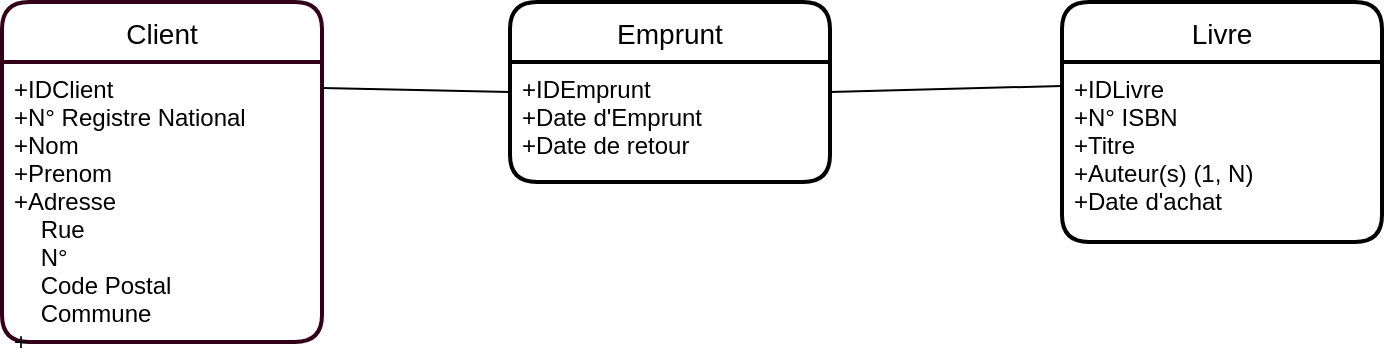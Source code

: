 <mxfile version="20.0.4" type="github">
  <diagram id="wohqRqslY9D6qwSOjgyv" name="Page-1">
    <mxGraphModel dx="1022" dy="675" grid="1" gridSize="10" guides="1" tooltips="1" connect="1" arrows="1" fold="1" page="1" pageScale="1" pageWidth="827" pageHeight="1169" math="0" shadow="0">
      <root>
        <mxCell id="0" />
        <mxCell id="1" parent="0" />
        <mxCell id="qWP8OIBlVVFz76tAWkAY-6" value="Client" style="swimlane;childLayout=stackLayout;horizontal=1;startSize=30;horizontalStack=0;rounded=1;fontSize=14;fontStyle=0;strokeWidth=2;resizeParent=0;resizeLast=1;shadow=0;dashed=0;align=center;strokeColor=#33001A;" vertex="1" parent="1">
          <mxGeometry x="80" y="220" width="160" height="170" as="geometry" />
        </mxCell>
        <mxCell id="qWP8OIBlVVFz76tAWkAY-7" value="+IDClient&#xa;+N° Registre National&#xa;+Nom&#xa;+Prenom&#xa;+Adresse&#xa;    Rue&#xa;    N°&#xa;    Code Postal&#xa;    Commune&#xa;+" style="align=left;strokeColor=none;fillColor=none;spacingLeft=4;fontSize=12;verticalAlign=top;resizable=0;rotatable=0;part=1;fontStyle=0" vertex="1" parent="qWP8OIBlVVFz76tAWkAY-6">
          <mxGeometry y="30" width="160" height="140" as="geometry" />
        </mxCell>
        <mxCell id="qWP8OIBlVVFz76tAWkAY-8" value="Livre" style="swimlane;childLayout=stackLayout;horizontal=1;startSize=30;horizontalStack=0;rounded=1;fontSize=14;fontStyle=0;strokeWidth=2;resizeParent=0;resizeLast=1;shadow=0;dashed=0;align=center;" vertex="1" parent="1">
          <mxGeometry x="610" y="220" width="160" height="120" as="geometry" />
        </mxCell>
        <mxCell id="qWP8OIBlVVFz76tAWkAY-9" value="+IDLivre&#xa;+N° ISBN&#xa;+Titre&#xa;+Auteur(s) (1, N)&#xa;+Date d&#39;achat" style="align=left;strokeColor=none;fillColor=none;spacingLeft=4;fontSize=12;verticalAlign=top;resizable=0;rotatable=0;part=1;" vertex="1" parent="qWP8OIBlVVFz76tAWkAY-8">
          <mxGeometry y="30" width="160" height="90" as="geometry" />
        </mxCell>
        <mxCell id="qWP8OIBlVVFz76tAWkAY-10" value="Emprunt" style="swimlane;childLayout=stackLayout;horizontal=1;startSize=30;horizontalStack=0;rounded=1;fontSize=14;fontStyle=0;strokeWidth=2;resizeParent=0;resizeLast=1;shadow=0;dashed=0;align=center;" vertex="1" parent="1">
          <mxGeometry x="334" y="220" width="160" height="90" as="geometry" />
        </mxCell>
        <mxCell id="qWP8OIBlVVFz76tAWkAY-11" value="+IDEmprunt&#xa;+Date d&#39;Emprunt&#xa;+Date de retour&#xa;&#xa;" style="align=left;strokeColor=none;fillColor=none;spacingLeft=4;fontSize=12;verticalAlign=top;resizable=0;rotatable=0;part=1;" vertex="1" parent="qWP8OIBlVVFz76tAWkAY-10">
          <mxGeometry y="30" width="160" height="60" as="geometry" />
        </mxCell>
        <mxCell id="qWP8OIBlVVFz76tAWkAY-20" value="" style="endArrow=none;html=1;rounded=0;entryX=0;entryY=0.25;entryDx=0;entryDy=0;exitX=1;exitY=0.093;exitDx=0;exitDy=0;exitPerimeter=0;" edge="1" parent="1" source="qWP8OIBlVVFz76tAWkAY-7" target="qWP8OIBlVVFz76tAWkAY-11">
          <mxGeometry relative="1" as="geometry">
            <mxPoint x="240" y="150" as="sourcePoint" />
            <mxPoint x="330.96" y="64.24" as="targetPoint" />
          </mxGeometry>
        </mxCell>
        <mxCell id="qWP8OIBlVVFz76tAWkAY-21" value="" style="endArrow=none;html=1;rounded=0;entryX=0;entryY=0.133;entryDx=0;entryDy=0;entryPerimeter=0;exitX=1;exitY=0.25;exitDx=0;exitDy=0;" edge="1" parent="1" source="qWP8OIBlVVFz76tAWkAY-11" target="qWP8OIBlVVFz76tAWkAY-9">
          <mxGeometry relative="1" as="geometry">
            <mxPoint x="500" y="250" as="sourcePoint" />
            <mxPoint x="490" y="350" as="targetPoint" />
          </mxGeometry>
        </mxCell>
      </root>
    </mxGraphModel>
  </diagram>
</mxfile>

